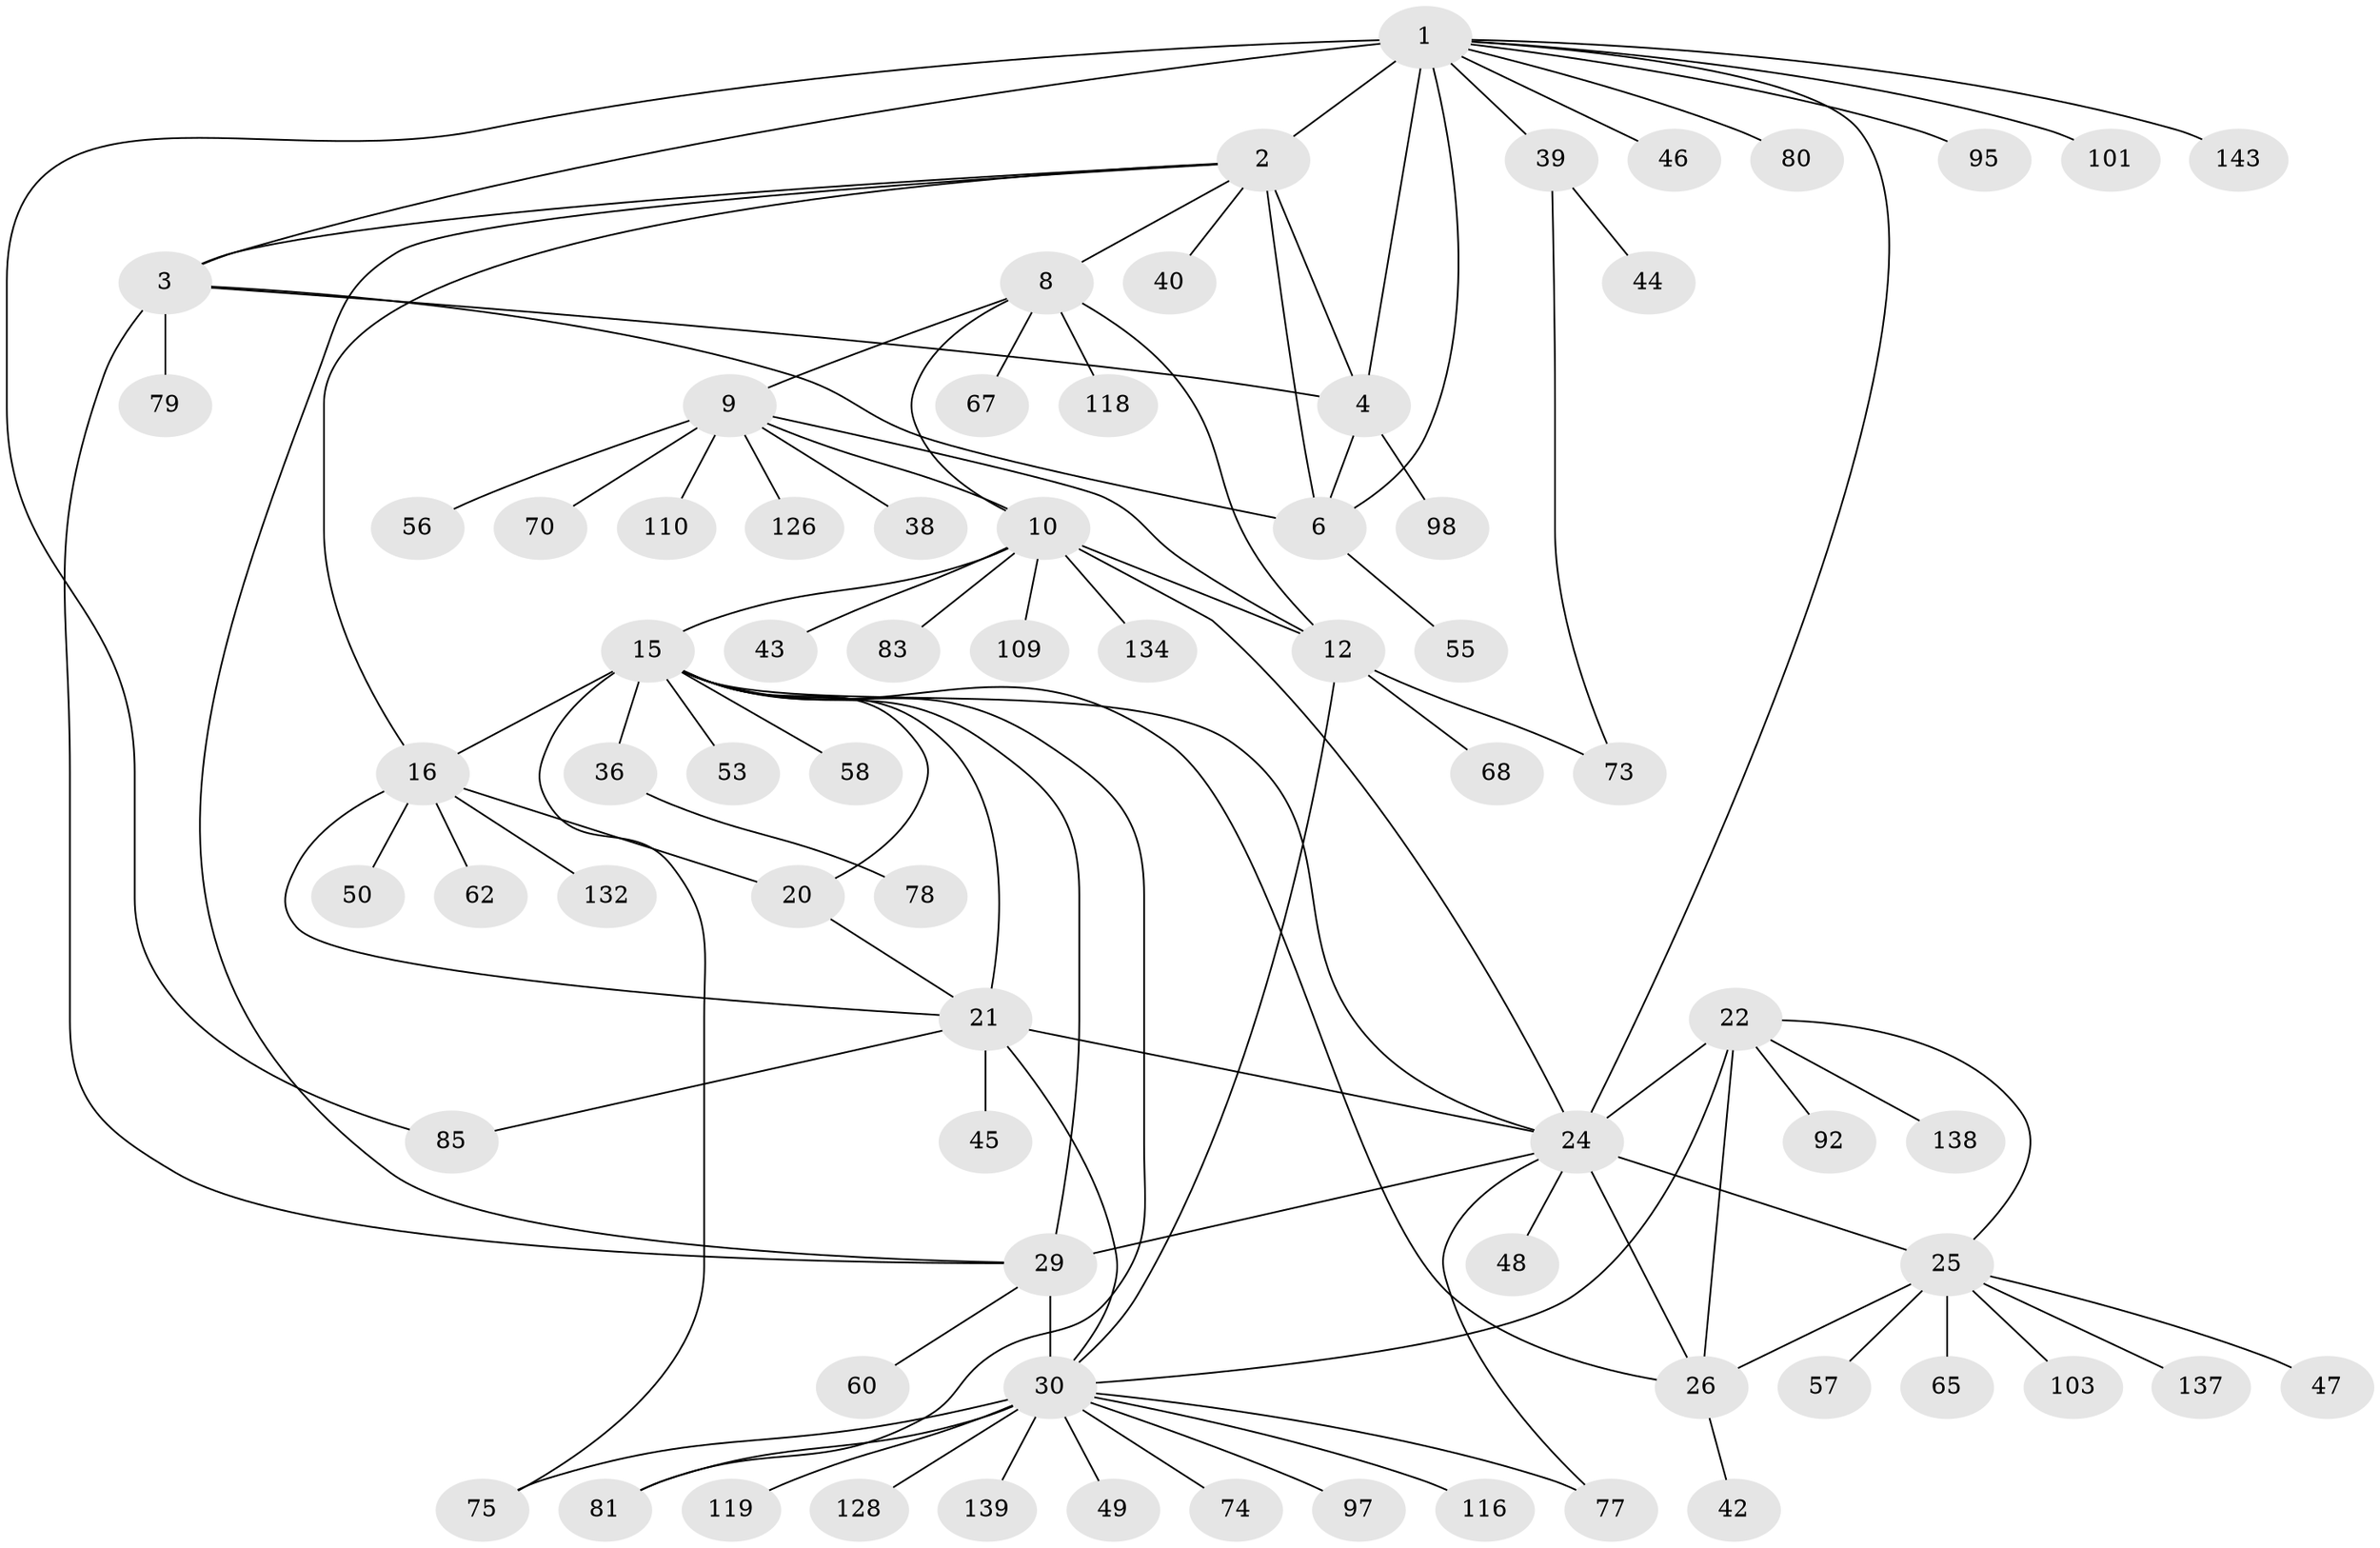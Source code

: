 // original degree distribution, {10: 0.034482758620689655, 13: 0.020689655172413793, 8: 0.041379310344827586, 7: 0.04827586206896552, 11: 0.041379310344827586, 12: 0.020689655172413793, 9: 0.034482758620689655, 3: 0.034482758620689655, 1: 0.593103448275862, 2: 0.12413793103448276, 4: 0.006896551724137931}
// Generated by graph-tools (version 1.1) at 2025/16/03/09/25 04:16:11]
// undirected, 72 vertices, 102 edges
graph export_dot {
graph [start="1"]
  node [color=gray90,style=filled];
  1 [super="+7"];
  2 [super="+102+145+108+90+5"];
  3;
  4;
  6 [super="+84+64+71+135"];
  8 [super="+66+82+88+11"];
  9;
  10;
  12 [super="+14+123"];
  15 [super="+52+122+19+17"];
  16 [super="+18"];
  20 [super="+104+140"];
  21 [super="+54"];
  22 [super="+23"];
  24 [super="+121+27+37"];
  25 [super="+63"];
  26 [super="+28+41"];
  29 [super="+33+59+32"];
  30 [super="+35+31+61+124+127"];
  36 [super="+113"];
  38;
  39;
  40 [super="+93"];
  42;
  43;
  44;
  45;
  46 [super="+99"];
  47 [super="+129+86"];
  48 [super="+133"];
  49;
  50 [super="+91"];
  53;
  55;
  56;
  57;
  58;
  60;
  62;
  65;
  67;
  68;
  70;
  73;
  74;
  75;
  77;
  78;
  79;
  80;
  81;
  83;
  85 [super="+144+100"];
  92;
  95;
  97;
  98;
  101;
  103;
  109;
  110;
  116;
  118;
  119;
  126;
  128;
  132;
  134;
  137;
  138;
  139;
  143;
  1 -- 2 [weight=4];
  1 -- 3 [weight=2];
  1 -- 4 [weight=2];
  1 -- 6 [weight=2];
  1 -- 24;
  1 -- 46;
  1 -- 101;
  1 -- 143;
  1 -- 39;
  1 -- 80;
  1 -- 85;
  1 -- 95;
  2 -- 3 [weight=2];
  2 -- 4 [weight=2];
  2 -- 6 [weight=2];
  2 -- 8;
  2 -- 16;
  2 -- 29 [weight=2];
  2 -- 40;
  3 -- 4;
  3 -- 6;
  3 -- 79;
  3 -- 29;
  4 -- 6;
  4 -- 98;
  6 -- 55;
  8 -- 9 [weight=3];
  8 -- 10 [weight=3];
  8 -- 12 [weight=6];
  8 -- 67;
  8 -- 118;
  9 -- 10;
  9 -- 12 [weight=2];
  9 -- 38;
  9 -- 56;
  9 -- 70;
  9 -- 110;
  9 -- 126;
  10 -- 12 [weight=2];
  10 -- 24;
  10 -- 43;
  10 -- 83;
  10 -- 109;
  10 -- 134;
  10 -- 15;
  12 -- 68;
  12 -- 73;
  12 -- 30;
  15 -- 16 [weight=6];
  15 -- 20 [weight=3];
  15 -- 21 [weight=3];
  15 -- 75;
  15 -- 81;
  15 -- 53;
  15 -- 24;
  15 -- 58;
  15 -- 29;
  15 -- 36;
  15 -- 26;
  16 -- 20 [weight=2];
  16 -- 21 [weight=2];
  16 -- 50;
  16 -- 132;
  16 -- 62;
  20 -- 21;
  21 -- 45;
  21 -- 85;
  21 -- 24;
  21 -- 30 [weight=2];
  22 -- 24 [weight=4];
  22 -- 25 [weight=2];
  22 -- 26 [weight=4];
  22 -- 30;
  22 -- 138;
  22 -- 92;
  24 -- 25 [weight=2];
  24 -- 26 [weight=4];
  24 -- 29;
  24 -- 48;
  24 -- 77;
  25 -- 26 [weight=2];
  25 -- 47;
  25 -- 57;
  25 -- 65;
  25 -- 103;
  25 -- 137;
  26 -- 42;
  29 -- 30 [weight=12];
  29 -- 60;
  30 -- 128;
  30 -- 97;
  30 -- 75;
  30 -- 139;
  30 -- 116;
  30 -- 119;
  30 -- 81;
  30 -- 49;
  30 -- 77;
  30 -- 74;
  36 -- 78;
  39 -- 44;
  39 -- 73;
}
